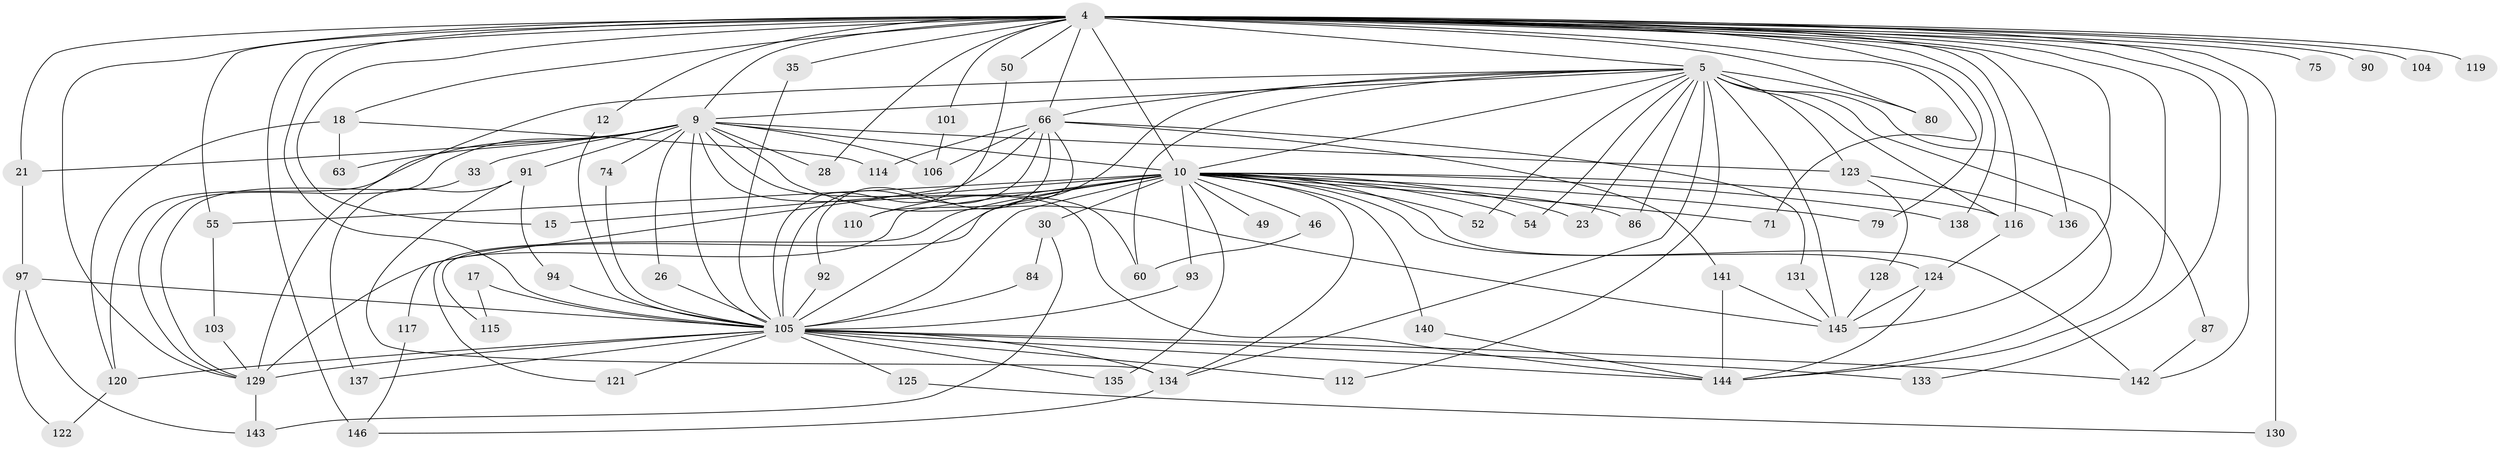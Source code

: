 // original degree distribution, {26: 0.0136986301369863, 29: 0.00684931506849315, 19: 0.0136986301369863, 37: 0.00684931506849315, 35: 0.00684931506849315, 20: 0.00684931506849315, 21: 0.00684931506849315, 17: 0.00684931506849315, 3: 0.2191780821917808, 2: 0.5068493150684932, 7: 0.00684931506849315, 5: 0.0547945205479452, 4: 0.11643835616438356, 6: 0.02054794520547945, 8: 0.00684931506849315}
// Generated by graph-tools (version 1.1) at 2025/44/03/09/25 04:44:21]
// undirected, 73 vertices, 152 edges
graph export_dot {
graph [start="1"]
  node [color=gray90,style=filled];
  4 [super="+2"];
  5;
  9 [super="+8"];
  10 [super="+3+7"];
  12;
  15;
  17;
  18;
  21;
  23;
  26;
  28;
  30;
  33;
  35;
  46;
  49;
  50;
  52;
  54;
  55 [super="+40"];
  60 [super="+42"];
  63;
  66 [super="+45+64"];
  71;
  74;
  75;
  79;
  80;
  84 [super="+31"];
  86;
  87;
  90;
  91 [super="+38"];
  92;
  93;
  94;
  97 [super="+59"];
  101;
  103;
  104;
  105 [super="+14+73+6"];
  106 [super="+89"];
  110;
  112;
  114;
  115;
  116 [super="+39+111+29"];
  117;
  119;
  120 [super="+20+99"];
  121;
  122;
  123 [super="+113"];
  124 [super="+67+102"];
  125;
  128;
  129 [super="+85+68+127"];
  130 [super="+25"];
  131;
  133;
  134 [super="+44+81+76"];
  135;
  136;
  137;
  138;
  140;
  141 [super="+132"];
  142 [super="+107+109+139"];
  143 [super="+126"];
  144 [super="+72+62+83+82"];
  145 [super="+47+118"];
  146 [super="+78"];
  4 -- 5 [weight=2];
  4 -- 9 [weight=4];
  4 -- 10 [weight=6];
  4 -- 18 [weight=2];
  4 -- 21;
  4 -- 28;
  4 -- 35;
  4 -- 55 [weight=2];
  4 -- 75 [weight=2];
  4 -- 90 [weight=2];
  4 -- 104 [weight=2];
  4 -- 119 [weight=2];
  4 -- 130 [weight=3];
  4 -- 133;
  4 -- 136;
  4 -- 138;
  4 -- 146 [weight=2];
  4 -- 66 [weight=7];
  4 -- 71;
  4 -- 12;
  4 -- 15;
  4 -- 79;
  4 -- 80;
  4 -- 101;
  4 -- 50;
  4 -- 116 [weight=2];
  4 -- 105 [weight=5];
  4 -- 144 [weight=2];
  4 -- 142 [weight=2];
  4 -- 145 [weight=2];
  4 -- 129;
  5 -- 9 [weight=2];
  5 -- 10 [weight=3];
  5 -- 23;
  5 -- 52;
  5 -- 54;
  5 -- 80;
  5 -- 86;
  5 -- 87;
  5 -- 112;
  5 -- 116 [weight=3];
  5 -- 123 [weight=4];
  5 -- 145 [weight=4];
  5 -- 60;
  5 -- 134;
  5 -- 66;
  5 -- 144 [weight=3];
  5 -- 105 [weight=2];
  5 -- 129 [weight=2];
  9 -- 10 [weight=6];
  9 -- 26;
  9 -- 33 [weight=2];
  9 -- 60 [weight=2];
  9 -- 63;
  9 -- 74;
  9 -- 144 [weight=2];
  9 -- 21;
  9 -- 91 [weight=3];
  9 -- 28;
  9 -- 105 [weight=5];
  9 -- 123;
  9 -- 120 [weight=3];
  9 -- 106;
  9 -- 145 [weight=2];
  9 -- 129;
  10 -- 30 [weight=2];
  10 -- 49 [weight=2];
  10 -- 52;
  10 -- 93;
  10 -- 135;
  10 -- 140;
  10 -- 138;
  10 -- 79;
  10 -- 86;
  10 -- 23;
  10 -- 115;
  10 -- 54;
  10 -- 121;
  10 -- 71;
  10 -- 46;
  10 -- 15;
  10 -- 110;
  10 -- 55 [weight=2];
  10 -- 124;
  10 -- 116;
  10 -- 134 [weight=2];
  10 -- 142 [weight=2];
  10 -- 105 [weight=6];
  10 -- 129;
  12 -- 105;
  17 -- 115;
  17 -- 105 [weight=2];
  18 -- 63;
  18 -- 114;
  18 -- 120;
  21 -- 97;
  26 -- 105;
  30 -- 143;
  30 -- 84;
  33 -- 129;
  35 -- 105;
  46 -- 60;
  50 -- 105;
  55 -- 103;
  66 -- 131;
  66 -- 105 [weight=4];
  66 -- 106 [weight=3];
  66 -- 110;
  66 -- 114;
  66 -- 117;
  66 -- 92;
  66 -- 141;
  74 -- 105;
  84 -- 105 [weight=2];
  87 -- 142;
  91 -- 94;
  91 -- 137;
  91 -- 134;
  92 -- 105;
  93 -- 105;
  94 -- 105;
  97 -- 122;
  97 -- 143;
  97 -- 105 [weight=2];
  101 -- 106;
  103 -- 129;
  105 -- 129 [weight=2];
  105 -- 133;
  105 -- 134 [weight=2];
  105 -- 135;
  105 -- 137;
  105 -- 142 [weight=3];
  105 -- 144 [weight=3];
  105 -- 112;
  105 -- 120;
  105 -- 121;
  105 -- 125;
  116 -- 124;
  117 -- 146;
  120 -- 122;
  123 -- 128;
  123 -- 136;
  124 -- 145 [weight=3];
  124 -- 144;
  125 -- 130;
  128 -- 145;
  129 -- 143;
  131 -- 145;
  134 -- 146;
  140 -- 144;
  141 -- 144;
  141 -- 145;
}
